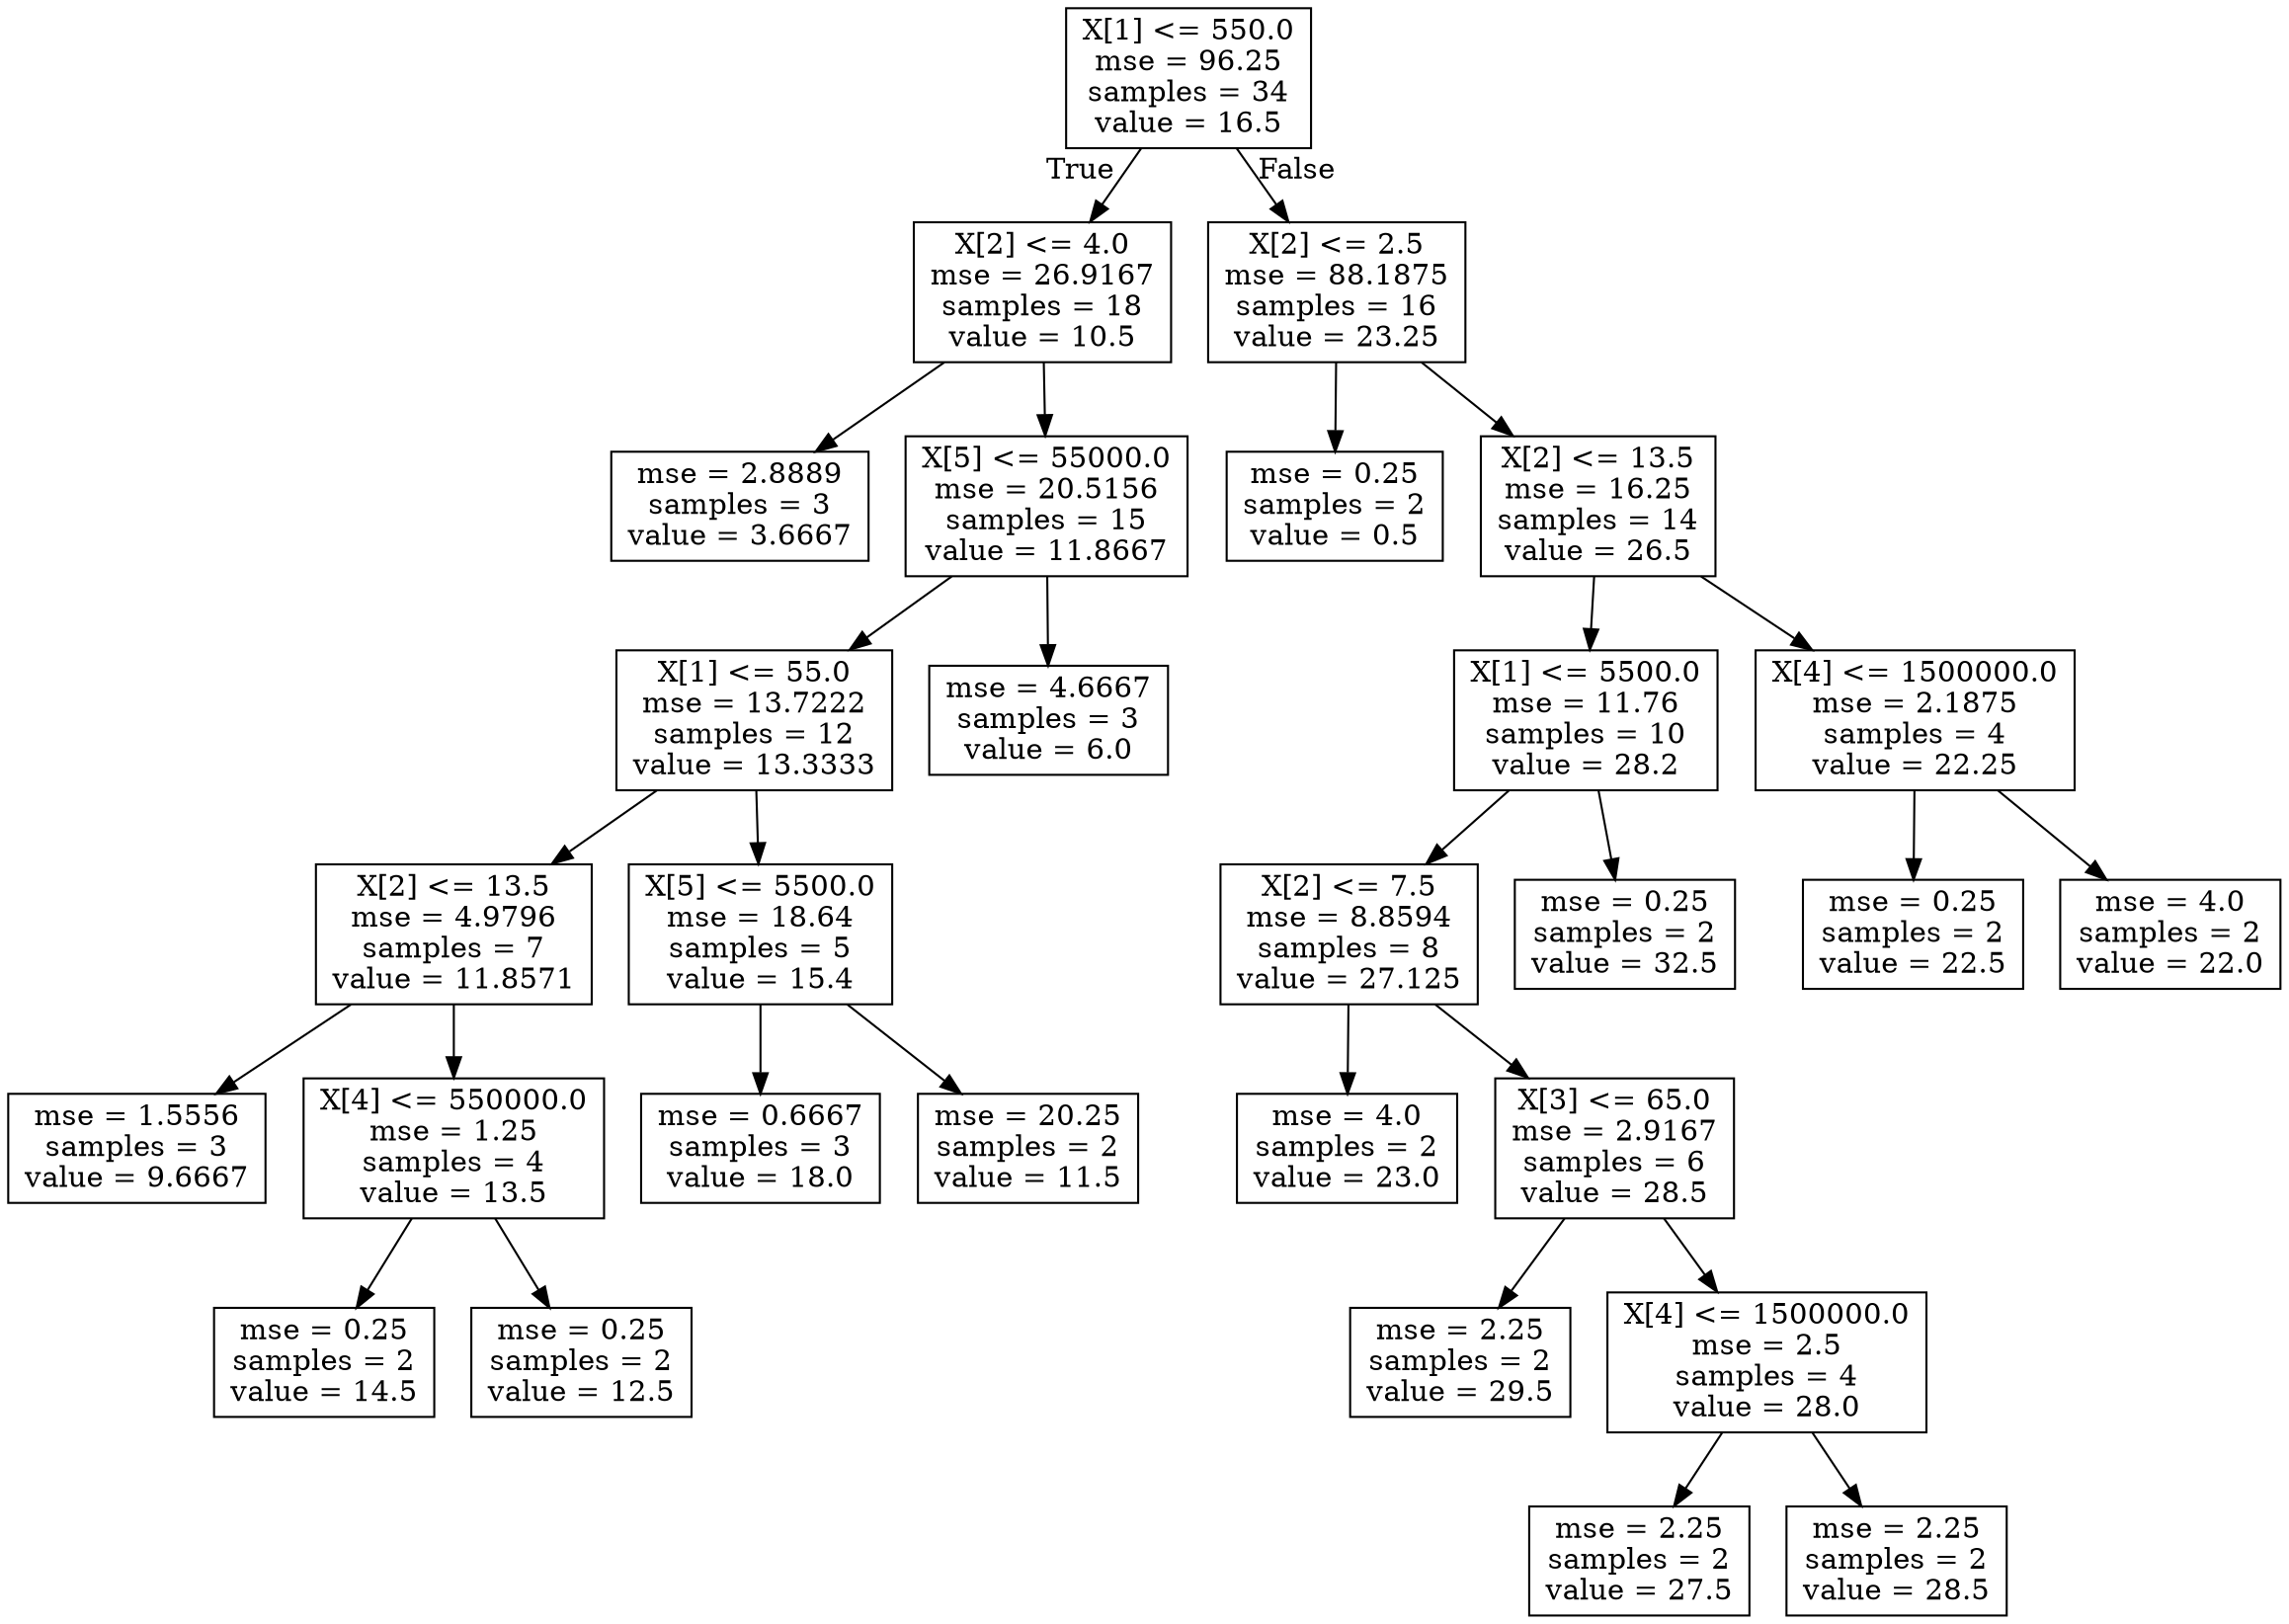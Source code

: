digraph Tree {
node [shape=box] ;
0 [label="X[1] <= 550.0\nmse = 96.25\nsamples = 34\nvalue = 16.5"] ;
1 [label="X[2] <= 4.0\nmse = 26.9167\nsamples = 18\nvalue = 10.5"] ;
0 -> 1 [labeldistance=2.5, labelangle=45, headlabel="True"] ;
2 [label="mse = 2.8889\nsamples = 3\nvalue = 3.6667"] ;
1 -> 2 ;
3 [label="X[5] <= 55000.0\nmse = 20.5156\nsamples = 15\nvalue = 11.8667"] ;
1 -> 3 ;
4 [label="X[1] <= 55.0\nmse = 13.7222\nsamples = 12\nvalue = 13.3333"] ;
3 -> 4 ;
5 [label="X[2] <= 13.5\nmse = 4.9796\nsamples = 7\nvalue = 11.8571"] ;
4 -> 5 ;
6 [label="mse = 1.5556\nsamples = 3\nvalue = 9.6667"] ;
5 -> 6 ;
7 [label="X[4] <= 550000.0\nmse = 1.25\nsamples = 4\nvalue = 13.5"] ;
5 -> 7 ;
8 [label="mse = 0.25\nsamples = 2\nvalue = 14.5"] ;
7 -> 8 ;
9 [label="mse = 0.25\nsamples = 2\nvalue = 12.5"] ;
7 -> 9 ;
10 [label="X[5] <= 5500.0\nmse = 18.64\nsamples = 5\nvalue = 15.4"] ;
4 -> 10 ;
11 [label="mse = 0.6667\nsamples = 3\nvalue = 18.0"] ;
10 -> 11 ;
12 [label="mse = 20.25\nsamples = 2\nvalue = 11.5"] ;
10 -> 12 ;
13 [label="mse = 4.6667\nsamples = 3\nvalue = 6.0"] ;
3 -> 13 ;
14 [label="X[2] <= 2.5\nmse = 88.1875\nsamples = 16\nvalue = 23.25"] ;
0 -> 14 [labeldistance=2.5, labelangle=-45, headlabel="False"] ;
15 [label="mse = 0.25\nsamples = 2\nvalue = 0.5"] ;
14 -> 15 ;
16 [label="X[2] <= 13.5\nmse = 16.25\nsamples = 14\nvalue = 26.5"] ;
14 -> 16 ;
17 [label="X[1] <= 5500.0\nmse = 11.76\nsamples = 10\nvalue = 28.2"] ;
16 -> 17 ;
18 [label="X[2] <= 7.5\nmse = 8.8594\nsamples = 8\nvalue = 27.125"] ;
17 -> 18 ;
19 [label="mse = 4.0\nsamples = 2\nvalue = 23.0"] ;
18 -> 19 ;
20 [label="X[3] <= 65.0\nmse = 2.9167\nsamples = 6\nvalue = 28.5"] ;
18 -> 20 ;
21 [label="mse = 2.25\nsamples = 2\nvalue = 29.5"] ;
20 -> 21 ;
22 [label="X[4] <= 1500000.0\nmse = 2.5\nsamples = 4\nvalue = 28.0"] ;
20 -> 22 ;
23 [label="mse = 2.25\nsamples = 2\nvalue = 27.5"] ;
22 -> 23 ;
24 [label="mse = 2.25\nsamples = 2\nvalue = 28.5"] ;
22 -> 24 ;
25 [label="mse = 0.25\nsamples = 2\nvalue = 32.5"] ;
17 -> 25 ;
26 [label="X[4] <= 1500000.0\nmse = 2.1875\nsamples = 4\nvalue = 22.25"] ;
16 -> 26 ;
27 [label="mse = 0.25\nsamples = 2\nvalue = 22.5"] ;
26 -> 27 ;
28 [label="mse = 4.0\nsamples = 2\nvalue = 22.0"] ;
26 -> 28 ;
}
